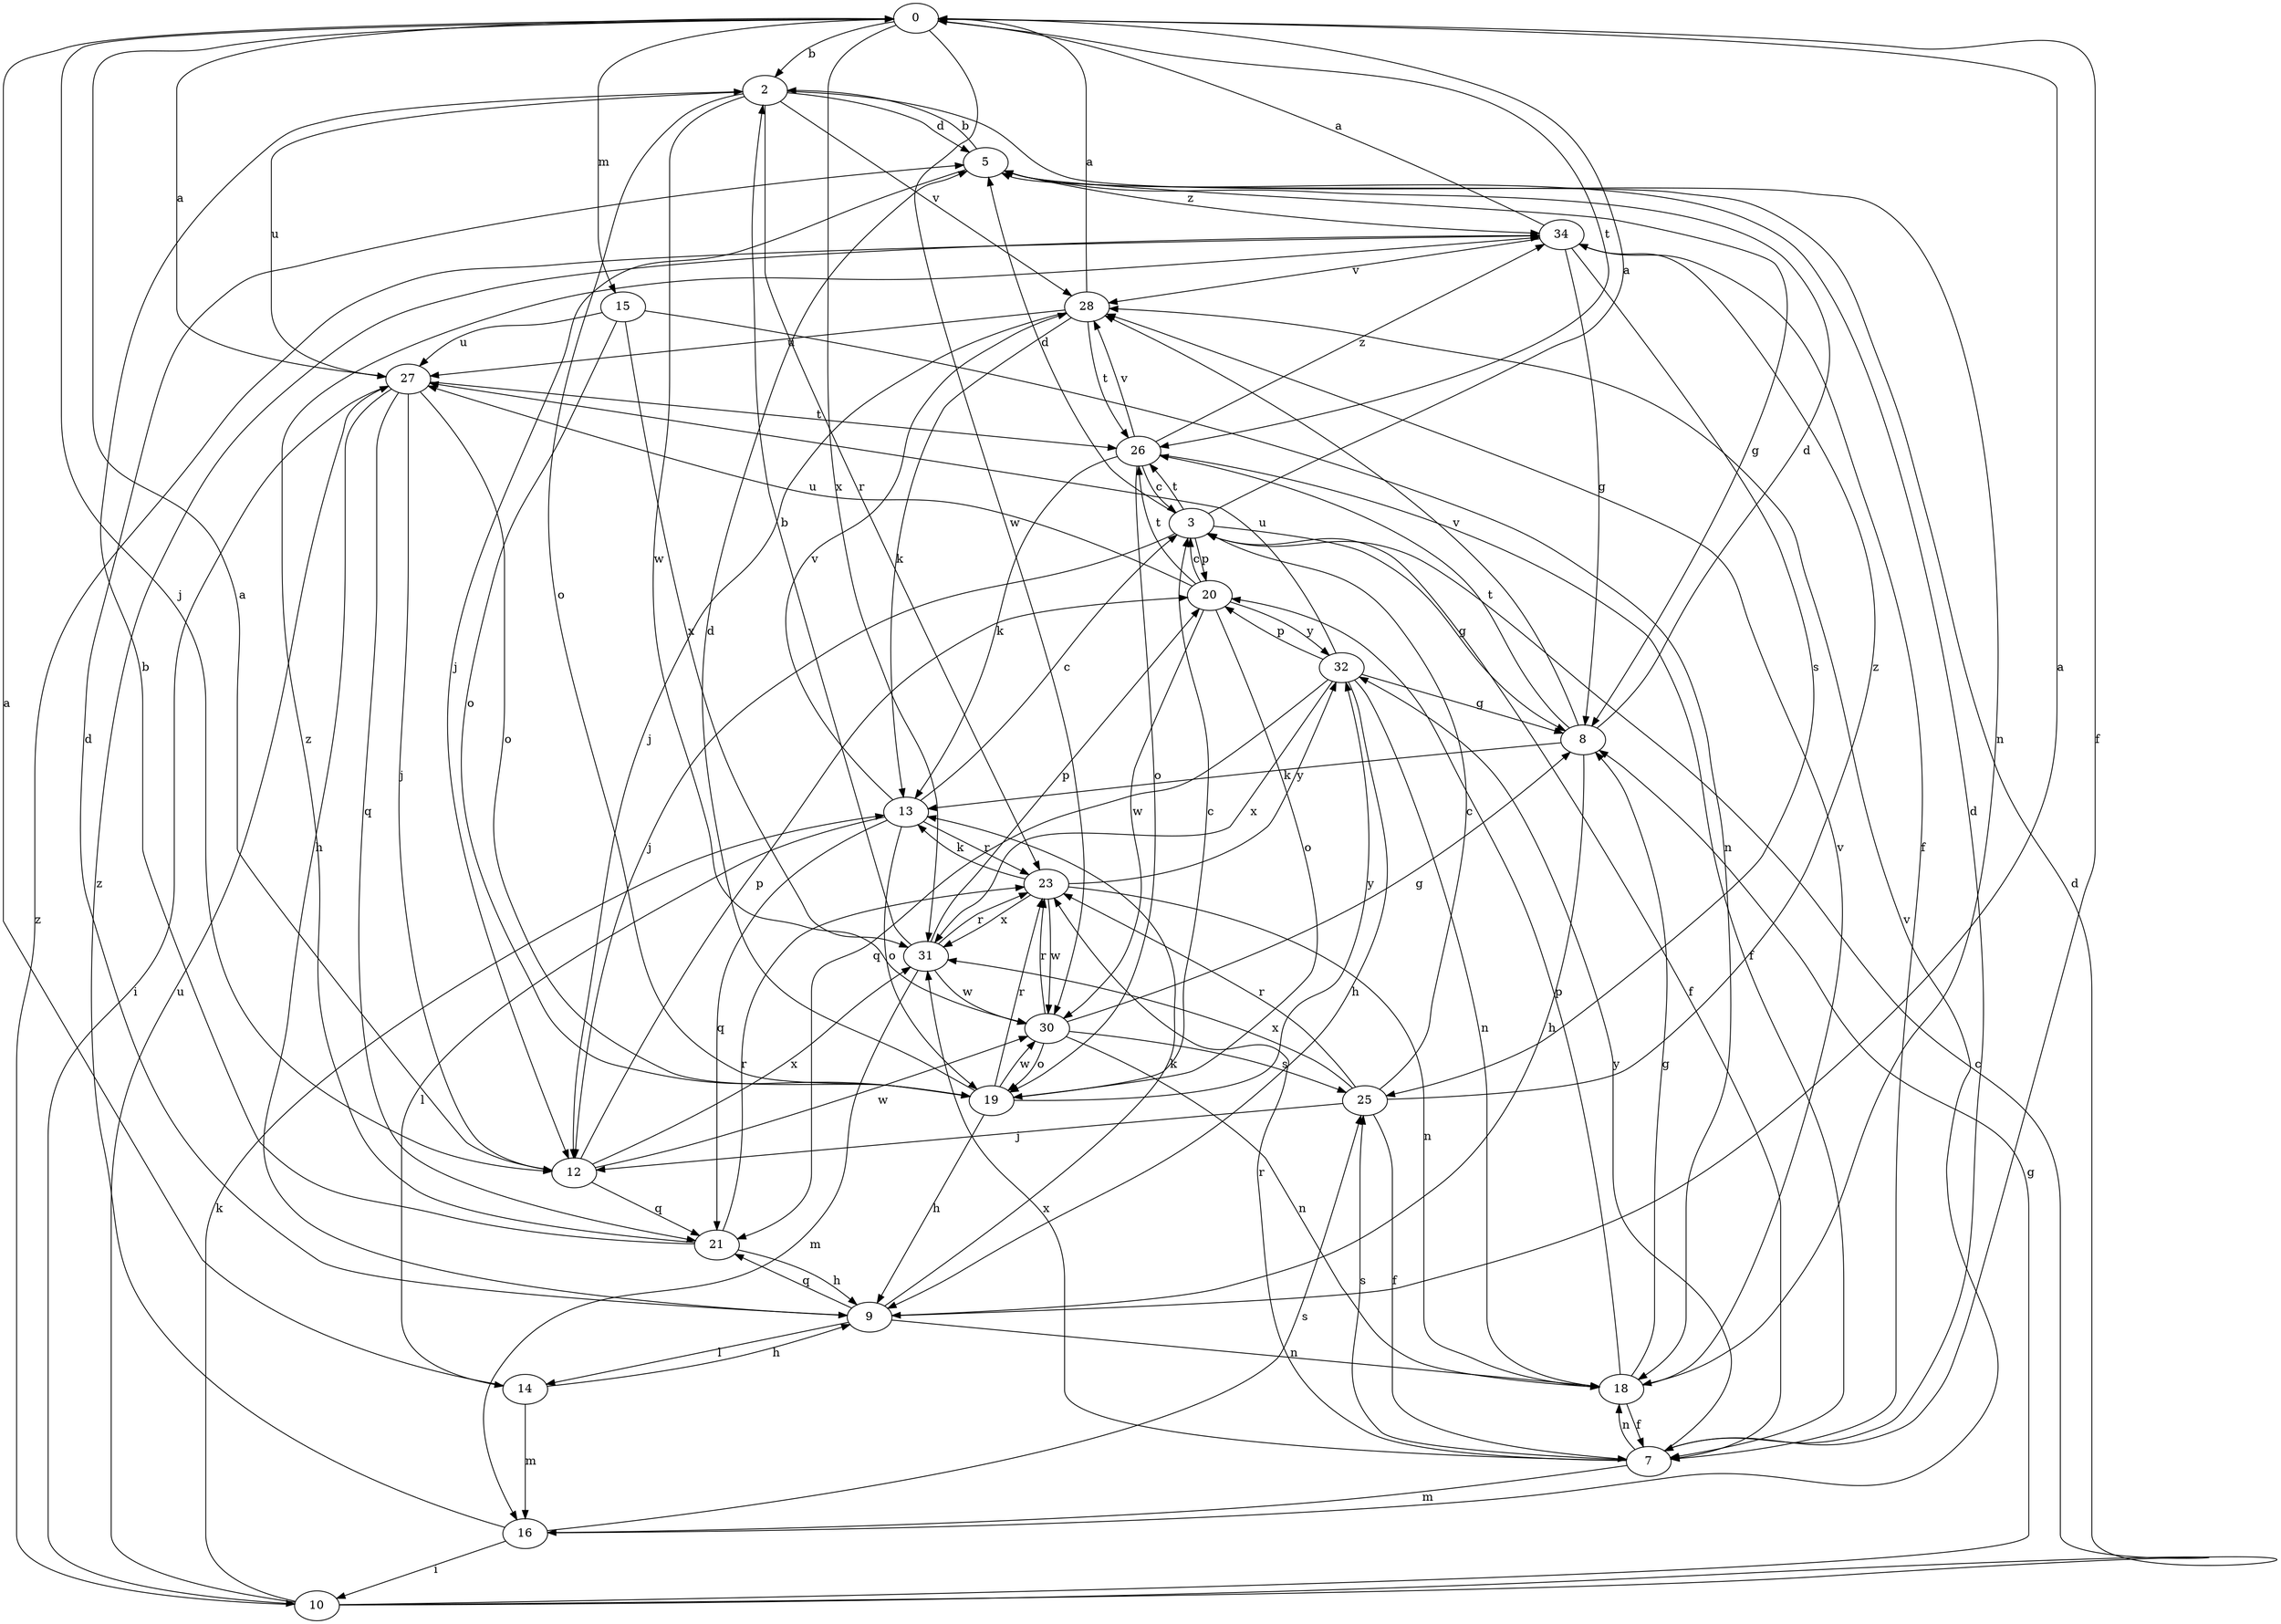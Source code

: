 strict digraph  {
0;
2;
3;
5;
7;
8;
9;
10;
12;
13;
14;
15;
16;
18;
19;
20;
21;
23;
25;
26;
27;
28;
30;
31;
32;
34;
0 -> 2  [label=b];
0 -> 7  [label=f];
0 -> 12  [label=j];
0 -> 15  [label=m];
0 -> 26  [label=t];
0 -> 30  [label=w];
0 -> 31  [label=x];
2 -> 5  [label=d];
2 -> 18  [label=n];
2 -> 19  [label=o];
2 -> 23  [label=r];
2 -> 27  [label=u];
2 -> 28  [label=v];
2 -> 30  [label=w];
3 -> 0  [label=a];
3 -> 5  [label=d];
3 -> 7  [label=f];
3 -> 8  [label=g];
3 -> 12  [label=j];
3 -> 20  [label=p];
3 -> 26  [label=t];
5 -> 2  [label=b];
5 -> 8  [label=g];
5 -> 12  [label=j];
5 -> 34  [label=z];
7 -> 5  [label=d];
7 -> 16  [label=m];
7 -> 18  [label=n];
7 -> 23  [label=r];
7 -> 25  [label=s];
7 -> 31  [label=x];
7 -> 32  [label=y];
8 -> 5  [label=d];
8 -> 9  [label=h];
8 -> 13  [label=k];
8 -> 26  [label=t];
8 -> 28  [label=v];
9 -> 0  [label=a];
9 -> 5  [label=d];
9 -> 13  [label=k];
9 -> 14  [label=l];
9 -> 18  [label=n];
9 -> 21  [label=q];
10 -> 3  [label=c];
10 -> 5  [label=d];
10 -> 8  [label=g];
10 -> 13  [label=k];
10 -> 27  [label=u];
10 -> 34  [label=z];
12 -> 0  [label=a];
12 -> 20  [label=p];
12 -> 21  [label=q];
12 -> 30  [label=w];
12 -> 31  [label=x];
13 -> 3  [label=c];
13 -> 14  [label=l];
13 -> 19  [label=o];
13 -> 21  [label=q];
13 -> 23  [label=r];
13 -> 28  [label=v];
14 -> 0  [label=a];
14 -> 9  [label=h];
14 -> 16  [label=m];
15 -> 18  [label=n];
15 -> 19  [label=o];
15 -> 27  [label=u];
15 -> 31  [label=x];
16 -> 10  [label=i];
16 -> 25  [label=s];
16 -> 28  [label=v];
16 -> 34  [label=z];
18 -> 7  [label=f];
18 -> 8  [label=g];
18 -> 20  [label=p];
18 -> 28  [label=v];
19 -> 3  [label=c];
19 -> 5  [label=d];
19 -> 9  [label=h];
19 -> 23  [label=r];
19 -> 30  [label=w];
19 -> 32  [label=y];
20 -> 3  [label=c];
20 -> 19  [label=o];
20 -> 26  [label=t];
20 -> 27  [label=u];
20 -> 30  [label=w];
20 -> 32  [label=y];
21 -> 2  [label=b];
21 -> 9  [label=h];
21 -> 23  [label=r];
21 -> 34  [label=z];
23 -> 13  [label=k];
23 -> 18  [label=n];
23 -> 30  [label=w];
23 -> 31  [label=x];
23 -> 32  [label=y];
25 -> 3  [label=c];
25 -> 7  [label=f];
25 -> 12  [label=j];
25 -> 23  [label=r];
25 -> 31  [label=x];
25 -> 34  [label=z];
26 -> 3  [label=c];
26 -> 7  [label=f];
26 -> 13  [label=k];
26 -> 19  [label=o];
26 -> 28  [label=v];
26 -> 34  [label=z];
27 -> 0  [label=a];
27 -> 9  [label=h];
27 -> 10  [label=i];
27 -> 12  [label=j];
27 -> 19  [label=o];
27 -> 21  [label=q];
27 -> 26  [label=t];
28 -> 0  [label=a];
28 -> 12  [label=j];
28 -> 13  [label=k];
28 -> 26  [label=t];
28 -> 27  [label=u];
30 -> 8  [label=g];
30 -> 18  [label=n];
30 -> 19  [label=o];
30 -> 23  [label=r];
30 -> 25  [label=s];
31 -> 2  [label=b];
31 -> 16  [label=m];
31 -> 20  [label=p];
31 -> 23  [label=r];
31 -> 30  [label=w];
32 -> 8  [label=g];
32 -> 9  [label=h];
32 -> 18  [label=n];
32 -> 20  [label=p];
32 -> 21  [label=q];
32 -> 27  [label=u];
32 -> 31  [label=x];
34 -> 0  [label=a];
34 -> 7  [label=f];
34 -> 8  [label=g];
34 -> 25  [label=s];
34 -> 28  [label=v];
}
